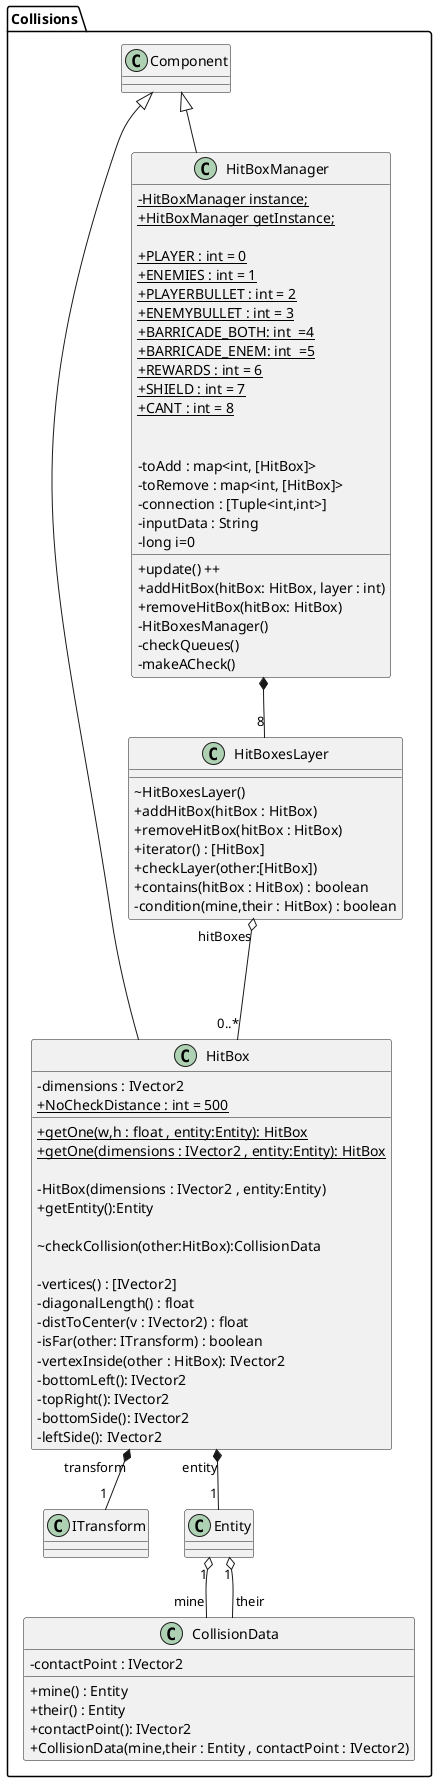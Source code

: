 @startuml
skinparam classAttributeIconSize 0
package Collisions{
    Component <|--- HitBox
    HitBox "transform" *-- "1" ITransform
    HitBox "entity" *-- "1" Entity
    class HitBox{
        - dimensions : IVector2
        +{static} NoCheckDistance : int = 500
        +{static} getOne(w,h : float , entity:Entity): HitBox
        +{static} getOne(dimensions : IVector2 , entity:Entity): HitBox

        -HitBox(dimensions : IVector2 , entity:Entity)
        +getEntity():Entity

        ~checkCollision(other:HitBox):CollisionData

        - vertices() : [IVector2]
        - diagonalLength() : float
        - distToCenter(v : IVector2) : float
        - isFar(other: ITransform) : boolean
        - vertexInside(other : HitBox): IVector2
        - bottomLeft(): IVector2
        - topRight(): IVector2
        - bottomSide(): IVector2
        - leftSide(): IVector2

    }

    HitBoxesLayer "hitBoxes" o--- "0..*" HitBox


    class HitBoxesLayer{
        ~ HitBoxesLayer()
        + addHitBox(hitBox : HitBox)
        + removeHitBox(hitBox : HitBox)
        + iterator() : [HitBox]
        + checkLayer(other:[HitBox])
        + contains(hitBox : HitBox) : boolean
        - condition(mine,their : HitBox) : boolean
    }

    Component <|-- HitBoxManager

    HitBoxManager *-- "8" HitBoxesLayer

    class HitBoxManager{
        - {static} HitBoxManager instance;
        + {static} HitBoxManager getInstance;

        + {static} PLAYER : int = 0
        + {static} ENEMIES : int = 1
        + {static} PLAYERBULLET : int = 2
        + {static} ENEMYBULLET : int = 3
        + {static} BARRICADE_BOTH: int  =4
        + {static} BARRICADE_ENEM: int  =5
        + {static} REWARDS : int = 6
        + {static} SHIELD : int = 7
        + {static} CANT : int = 8

        + update() ++
        + addHitBox(hitBox: HitBox, layer : int)
        + removeHitBox(hitBox: HitBox)

        - toAdd : map<int, [HitBox]>
        - toRemove : map<int, [HitBox]>
        - connection : [Tuple<int,int>]
        - inputData : String
        - long i=0
        - HitBoxesManager()
        - checkQueues()
        - makeACheck()

    }


    Entity "1" o-- "mine" CollisionData
    Entity "1" o-- "their" CollisionData


    class CollisionData{
        - contactPoint : IVector2
        + mine() : Entity
        + their() : Entity
        + contactPoint(): IVector2
        + CollisionData(mine,their : Entity , contactPoint : IVector2)

    }
}
@enduml
